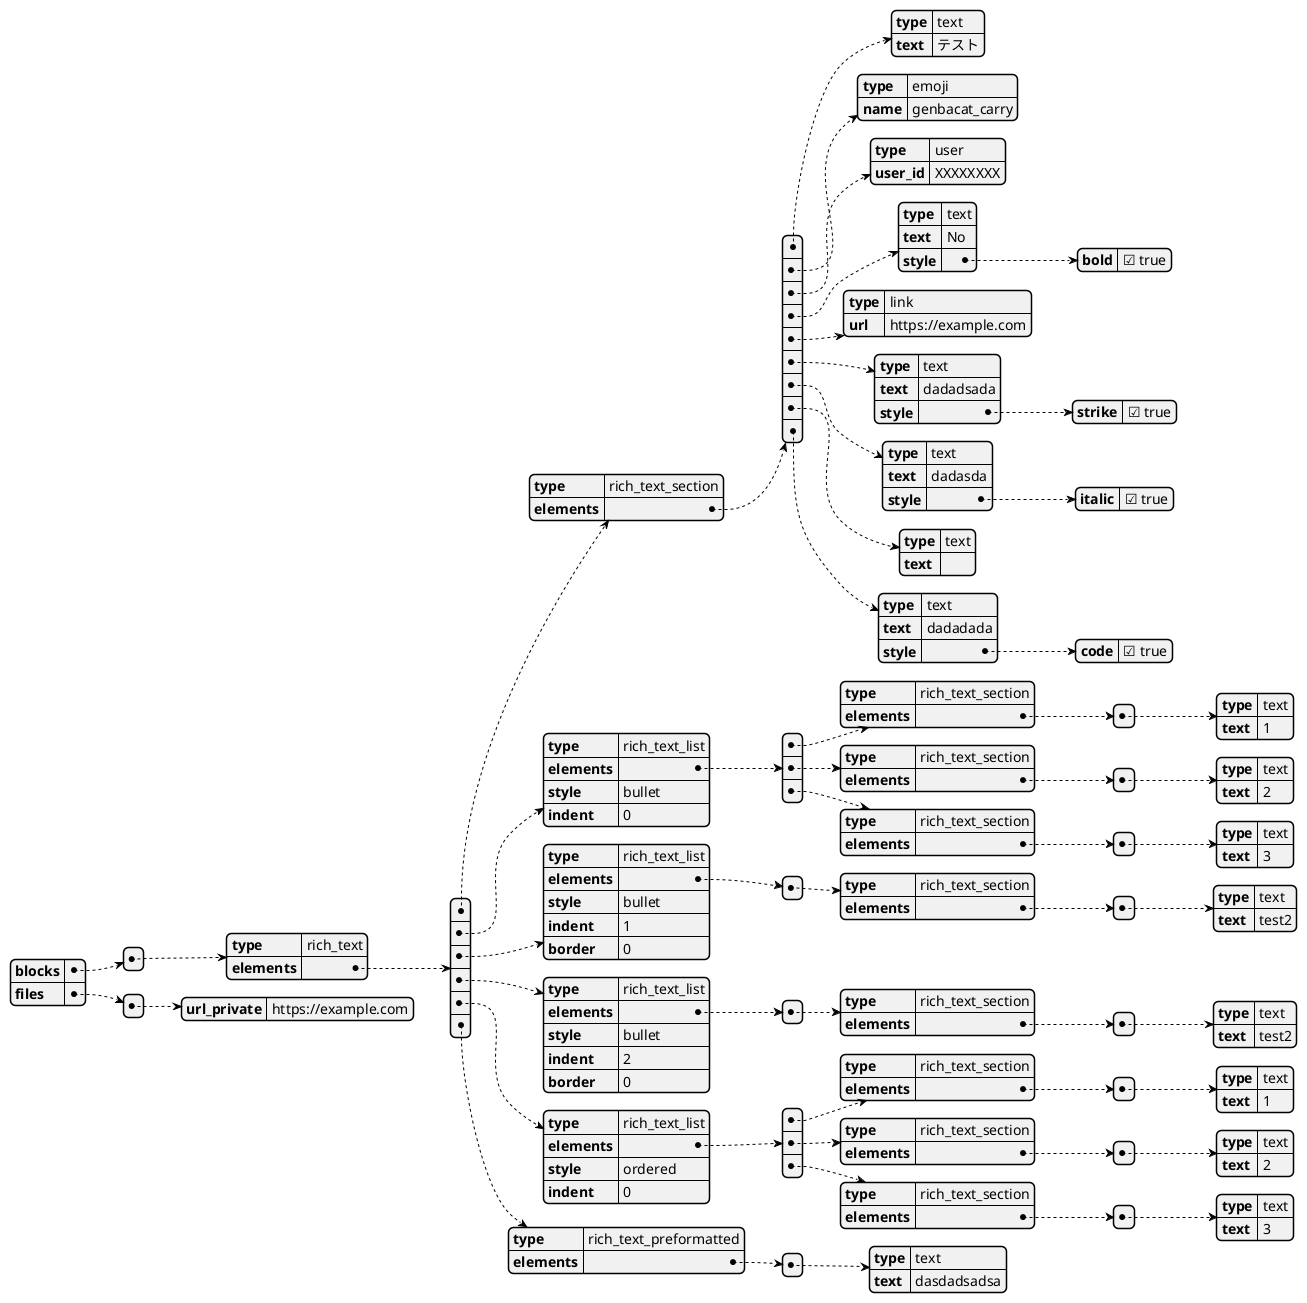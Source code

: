 @startjson

{
  "blocks": [
    {
      "type": "rich_text",
      "elements": [
        {
          "type": "rich_text_section",
          "elements": [
            {
              "type": "text",
              "text": "テスト"
            },
            {
              "type": "emoji",
              "name": "genbacat_carry"
            },
            {
              "type": "user",
              "user_id": "XXXXXXXX"
            },
            {
              "type": "text",
              "text": "No",
              "style": {
                "bold": true
              }
            },
            {
              "type": "link",
              "url": "https://example.com"
            },
            {
              "type": "text",
              "text": "dadadsada",
              "style": {
                "strike": true
              }
            },
            {
              "type": "text",
              "text": "dadasda",
              "style":{
                "italic": true
              }
            },
            {
              "type": "text",
              "text": "\n"
            },
            {
              "type": "text",
              "text": "dadadada",
              "style": {
                "code": true
              }
            }
          ]
        },
        {
          "type": "rich_text_list",
          "elements": [
            {
              "type": "rich_text_section",
              "elements": [
                {
                  "type": "text",
                  "text": "1"
                }
              ]
            },
            {
              "type": "rich_text_section",
              "elements": [
                {
                  "type": "text",
                  "text": "2"
                }
              ]
            },
            {
              "type": "rich_text_section",
              "elements": [
                {
                  "type": "text",
                  "text": "3"
                }
              ]
            }
          ],
          "style": "bullet",
          "indent": 0
        },
        {
            "type": "rich_text_list",
            "elements": [
                {
                    "type": "rich_text_section",
                    "elements": [
                        {
                            "type": "text",
                            "text": "test2"
                        }
                    ]
                }
            ],
            "style": "bullet",
            "indent": 1,
            "border": 0
        },
        {
            "type": "rich_text_list",
            "elements": [
                {
                    "type": "rich_text_section",
                    "elements": [
                        {
                            "type": "text",
                            "text": "test2"
                        }
                    ]
                }
            ],
            "style": "bullet",
            "indent": 2,
            "border": 0
        },
        {
          "type": "rich_text_list",
          "elements": [
            {
              "type": "rich_text_section",
              "elements": [
                {
                  "type": "text",
                  "text": "1"
                }
              ]
            },
            {
              "type": "rich_text_section",
              "elements": [
                {
                  "type": "text",
                  "text": "2"
                }
              ]
            },
            {
              "type": "rich_text_section",
              "elements": [
                {
                  "type": "text",
                  "text": "3"
                }
              ]
            }
          ],
          "style": "ordered",
          "indent": 0
        },
        {
          "type": "rich_text_preformatted",
          "elements": [
            {
              "type": "text",
              "text": "dasdadsadsa"
            }
          ]
        }
      ]
    }
  ],
  "files": [
    {
      "url_private": "https://example.com"
    }
  ]
}

@endjson
